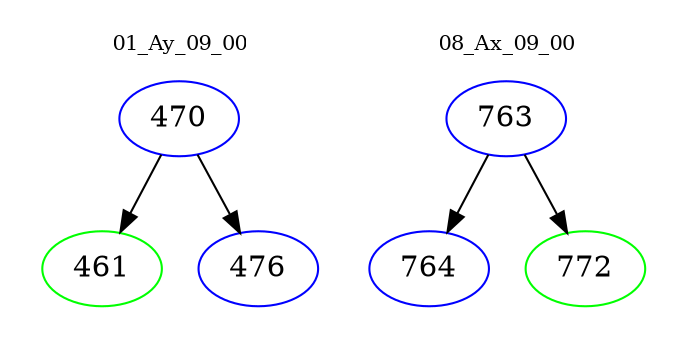 digraph{
subgraph cluster_0 {
color = white
label = "01_Ay_09_00";
fontsize=10;
T0_470 [label="470", color="blue"]
T0_470 -> T0_461 [color="black"]
T0_461 [label="461", color="green"]
T0_470 -> T0_476 [color="black"]
T0_476 [label="476", color="blue"]
}
subgraph cluster_1 {
color = white
label = "08_Ax_09_00";
fontsize=10;
T1_763 [label="763", color="blue"]
T1_763 -> T1_764 [color="black"]
T1_764 [label="764", color="blue"]
T1_763 -> T1_772 [color="black"]
T1_772 [label="772", color="green"]
}
}
